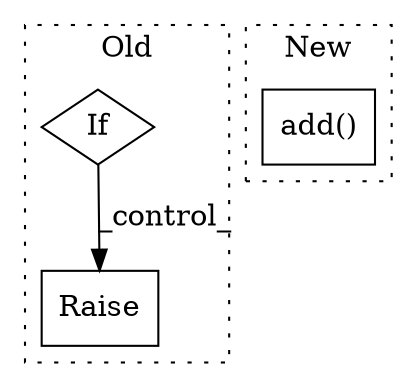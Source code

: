 digraph G {
subgraph cluster0 {
1 [label="Raise" a="91" s="39818" l="6" shape="box"];
3 [label="If" a="96" s="39765" l="3" shape="diamond"];
label = "Old";
style="dotted";
}
subgraph cluster1 {
2 [label="add()" a="75" s="46547,46562" l="11,1" shape="box"];
label = "New";
style="dotted";
}
3 -> 1 [label="_control_"];
}